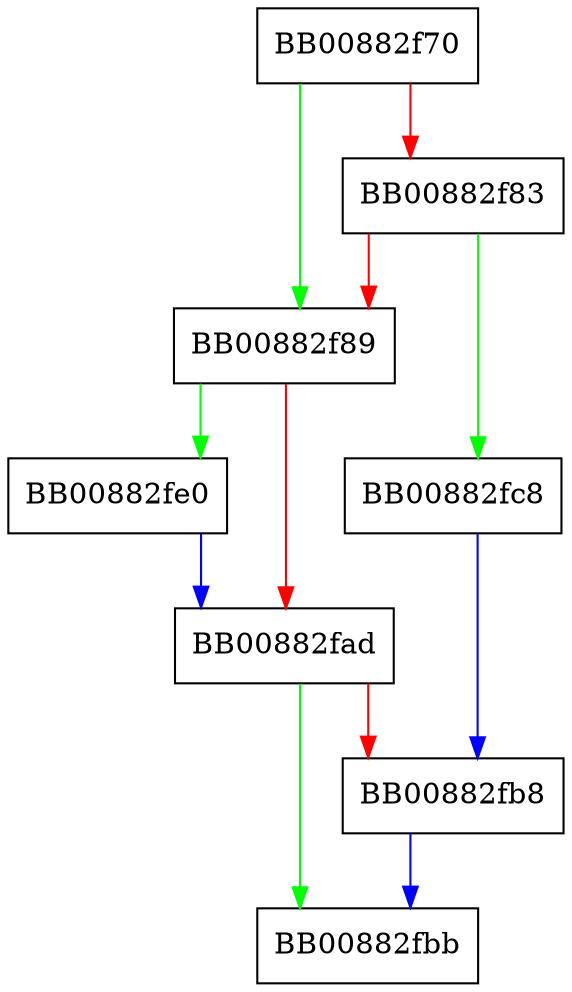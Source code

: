 digraph _IO_sputbackc {
  node [shape="box"];
  graph [splines=ortho];
  BB00882f70 -> BB00882f89 [color="green"];
  BB00882f70 -> BB00882f83 [color="red"];
  BB00882f83 -> BB00882fc8 [color="green"];
  BB00882f83 -> BB00882f89 [color="red"];
  BB00882f89 -> BB00882fe0 [color="green"];
  BB00882f89 -> BB00882fad [color="red"];
  BB00882fad -> BB00882fbb [color="green"];
  BB00882fad -> BB00882fb8 [color="red"];
  BB00882fb8 -> BB00882fbb [color="blue"];
  BB00882fc8 -> BB00882fb8 [color="blue"];
  BB00882fe0 -> BB00882fad [color="blue"];
}